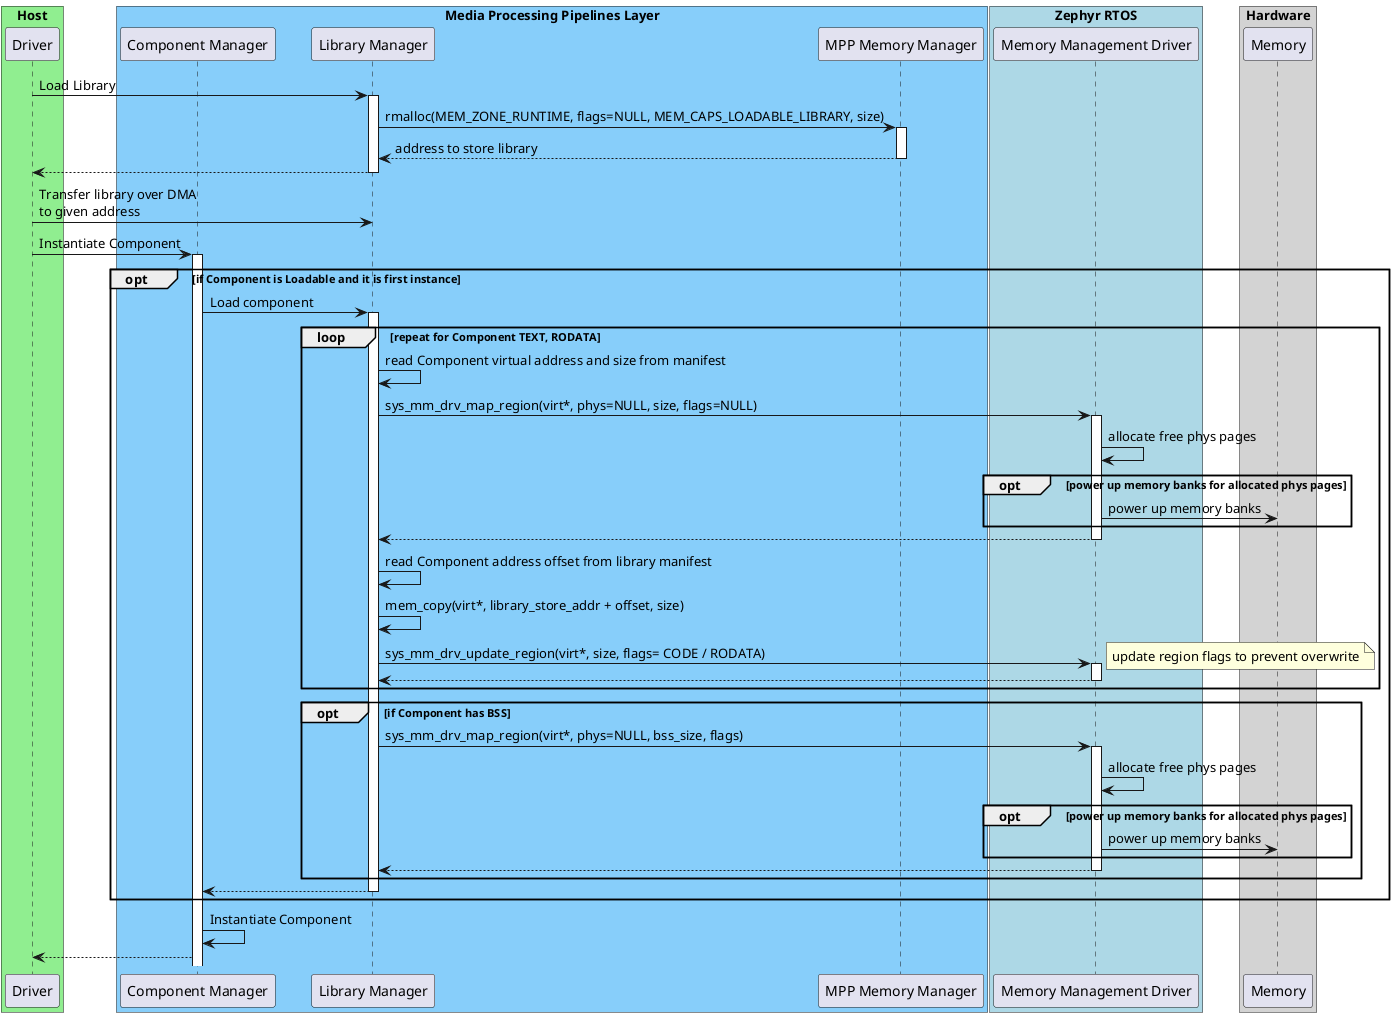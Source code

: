 @startuml

box "Host" #LightGreen
	participant "Driver" as host_driver
end box

box "Media Processing Pipelines Layer" #LightSkyBlue
	participant "Component Manager" as component_manager
	participant "Library Manager" as lib_manager
	participant "MPP Memory Manager" as mpp_memory_manager
end box

box "Zephyr RTOS" #LightBlue
	participant "Memory Management Driver" as memory_management_driver
end box

box "Hardware" #LightGrey
	participant "Memory" as hw_memory
end box

host_driver -> lib_manager: Load Library
	activate lib_manager
	lib_manager -> mpp_memory_manager: rmalloc(MEM_ZONE_RUNTIME, flags=NULL, MEM_CAPS_LOADABLE_LIBRARY, size)
		activate mpp_memory_manager
		return address to store library
	lib_manager --> host_driver
	deactivate lib_manager

host_driver -> lib_manager: Transfer library over DMA\nto given address

host_driver -> component_manager: Instantiate Component
	activate component_manager

	opt  if Component is Loadable and it is first instance
		component_manager -> lib_manager: Load component
		activate lib_manager

		loop repeat for Component TEXT, RODATA
			lib_manager -> lib_manager: read Component virtual address and size from manifest

			lib_manager -> memory_management_driver: sys_mm_drv_map_region(virt*, phys=NULL, size, flags=NULL)
				activate memory_management_driver
				memory_management_driver -> memory_management_driver: allocate free phys pages
				opt power up memory banks for allocated phys pages
					memory_management_driver -> hw_memory: power up memory banks
				end
				memory_management_driver --> lib_manager
				deactivate memory_management_driver

			lib_manager -> lib_manager: read Component address offset from library manifest
			lib_manager -> lib_manager: mem_copy(virt*, library_store_addr + offset, size)
			lib_manager -> memory_management_driver: sys_mm_drv_update_region(virt*, size, flags= CODE / RODATA)
				activate memory_management_driver
				note right: update region flags to prevent overwrite
				return

		end

		opt if Component has BSS
			lib_manager -> memory_management_driver: sys_mm_drv_map_region(virt*, phys=NULL, bss_size, flags)
			activate memory_management_driver
			memory_management_driver -> memory_management_driver: allocate free phys pages
			opt power up memory banks for allocated phys pages
				memory_management_driver -> hw_memory: power up memory banks
			end
			memory_management_driver --> lib_manager
			deactivate memory_management_driver
		end

		lib_manager --> component_manager
		deactivate lib_manager
	end

	component_manager -> component_manager: Instantiate Component
	component_manager --> host_driver

@enduml
